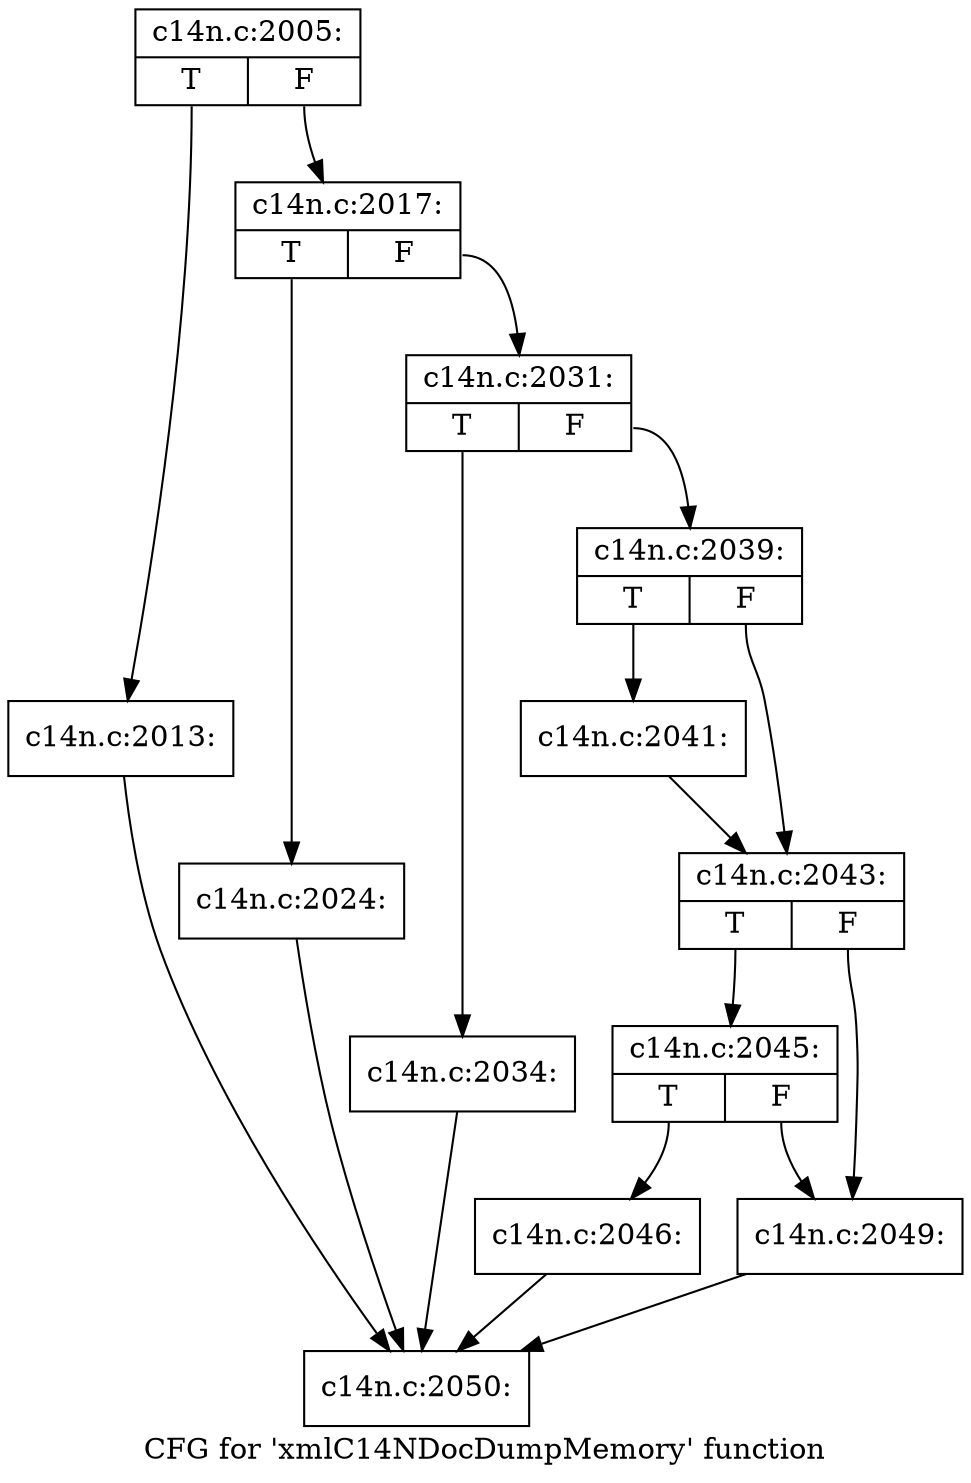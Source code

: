 digraph "CFG for 'xmlC14NDocDumpMemory' function" {
	label="CFG for 'xmlC14NDocDumpMemory' function";

	Node0x4a81c40 [shape=record,label="{c14n.c:2005:|{<s0>T|<s1>F}}"];
	Node0x4a81c40:s0 -> Node0x4a54a40;
	Node0x4a81c40:s1 -> Node0x4a54a90;
	Node0x4a54a40 [shape=record,label="{c14n.c:2013:}"];
	Node0x4a54a40 -> Node0x4a81ff0;
	Node0x4a54a90 [shape=record,label="{c14n.c:2017:|{<s0>T|<s1>F}}"];
	Node0x4a54a90:s0 -> Node0x4a88260;
	Node0x4a54a90:s1 -> Node0x4a88590;
	Node0x4a88260 [shape=record,label="{c14n.c:2024:}"];
	Node0x4a88260 -> Node0x4a81ff0;
	Node0x4a88590 [shape=record,label="{c14n.c:2031:|{<s0>T|<s1>F}}"];
	Node0x4a88590:s0 -> Node0x4880ad0;
	Node0x4a88590:s1 -> Node0x4a88930;
	Node0x4880ad0 [shape=record,label="{c14n.c:2034:}"];
	Node0x4880ad0 -> Node0x4a81ff0;
	Node0x4a88930 [shape=record,label="{c14n.c:2039:|{<s0>T|<s1>F}}"];
	Node0x4a88930:s0 -> Node0x4a89eb0;
	Node0x4a88930:s1 -> Node0x4a8aa20;
	Node0x4a89eb0 [shape=record,label="{c14n.c:2041:}"];
	Node0x4a89eb0 -> Node0x4a8aa20;
	Node0x4a8aa20 [shape=record,label="{c14n.c:2043:|{<s0>T|<s1>F}}"];
	Node0x4a8aa20:s0 -> Node0x4a8b7a0;
	Node0x4a8aa20:s1 -> Node0x4a8b750;
	Node0x4a8b7a0 [shape=record,label="{c14n.c:2045:|{<s0>T|<s1>F}}"];
	Node0x4a8b7a0:s0 -> Node0x4a8aee0;
	Node0x4a8b7a0:s1 -> Node0x4a8b750;
	Node0x4a8aee0 [shape=record,label="{c14n.c:2046:}"];
	Node0x4a8aee0 -> Node0x4a81ff0;
	Node0x4a8b750 [shape=record,label="{c14n.c:2049:}"];
	Node0x4a8b750 -> Node0x4a81ff0;
	Node0x4a81ff0 [shape=record,label="{c14n.c:2050:}"];
}
